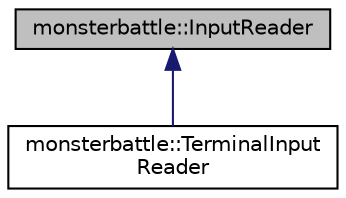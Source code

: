 digraph "monsterbattle::InputReader"
{
  edge [fontname="Helvetica",fontsize="10",labelfontname="Helvetica",labelfontsize="10"];
  node [fontname="Helvetica",fontsize="10",shape=record];
  Node0 [label="monsterbattle::InputReader",height=0.2,width=0.4,color="black", fillcolor="grey75", style="filled", fontcolor="black"];
  Node0 -> Node1 [dir="back",color="midnightblue",fontsize="10",style="solid",fontname="Helvetica"];
  Node1 [label="monsterbattle::TerminalInput\lReader",height=0.2,width=0.4,color="black", fillcolor="white", style="filled",URL="$classmonsterbattle_1_1TerminalInputReader.html"];
}
